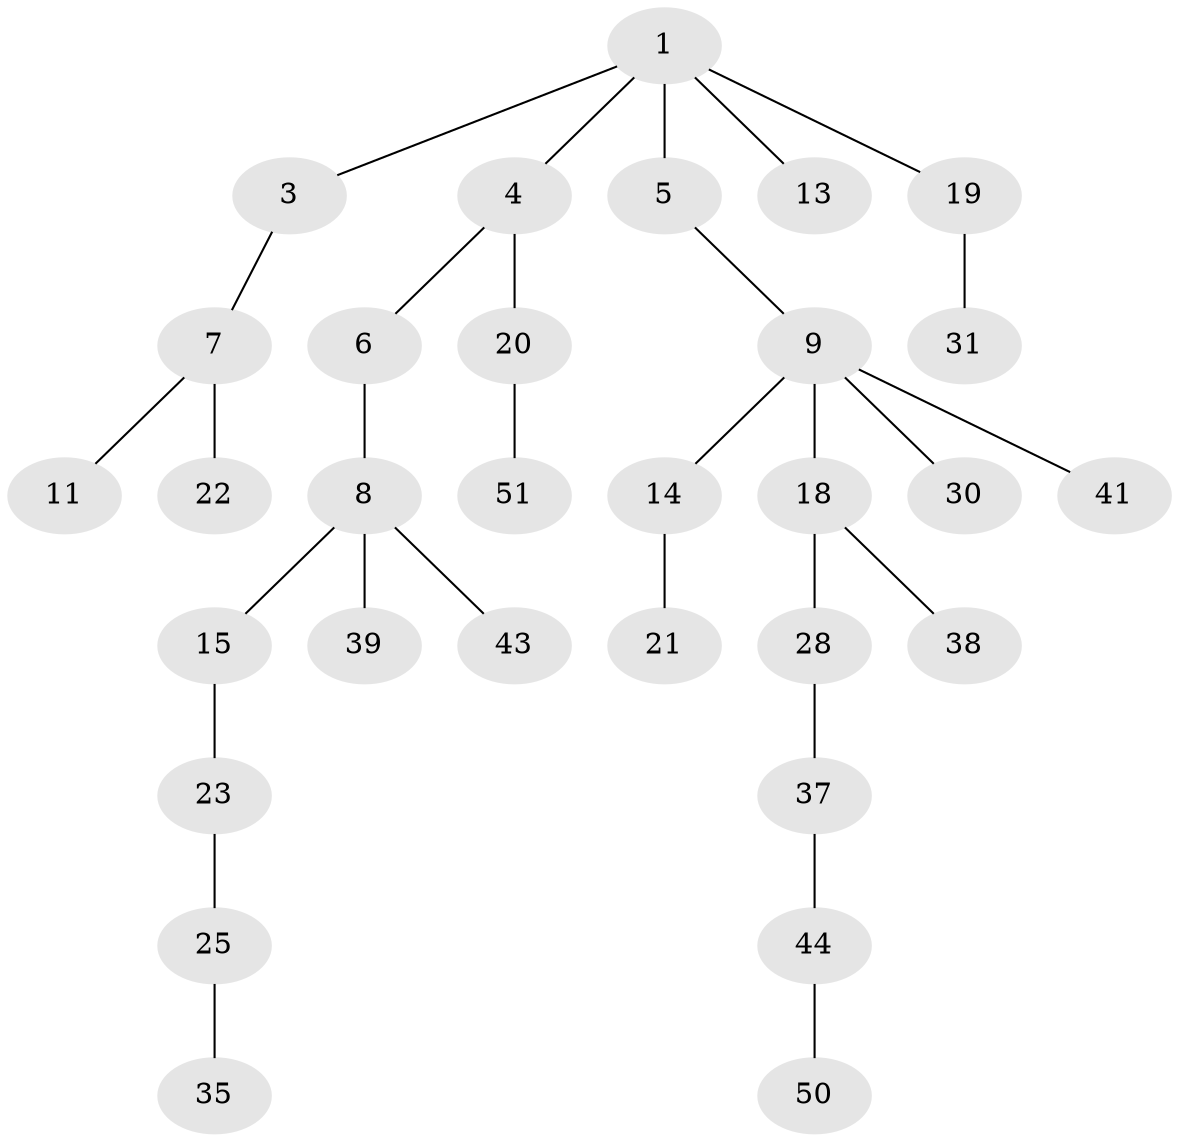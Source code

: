 // original degree distribution, {3: 0.19607843137254902, 4: 0.058823529411764705, 2: 0.3137254901960784, 5: 0.0196078431372549, 1: 0.4117647058823529}
// Generated by graph-tools (version 1.1) at 2025/11/02/27/25 16:11:28]
// undirected, 31 vertices, 30 edges
graph export_dot {
graph [start="1"]
  node [color=gray90,style=filled];
  1 [super="+2"];
  3;
  4 [super="+10"];
  5 [super="+32"];
  6;
  7 [super="+47"];
  8 [super="+16"];
  9 [super="+12"];
  11 [super="+36"];
  13 [super="+24"];
  14;
  15 [super="+17"];
  18;
  19 [super="+45"];
  20 [super="+33"];
  21 [super="+26"];
  22 [super="+27"];
  23 [super="+42"];
  25 [super="+29"];
  28 [super="+34"];
  30 [super="+49"];
  31 [super="+46"];
  35;
  37;
  38 [super="+40"];
  39;
  41;
  43;
  44 [super="+48"];
  50;
  51;
  1 -- 3;
  1 -- 13;
  1 -- 19;
  1 -- 4;
  1 -- 5;
  3 -- 7;
  4 -- 6;
  4 -- 20;
  5 -- 9;
  6 -- 8;
  7 -- 11;
  7 -- 22;
  8 -- 15;
  8 -- 39;
  8 -- 43;
  9 -- 14;
  9 -- 30;
  9 -- 41;
  9 -- 18;
  14 -- 21;
  15 -- 23;
  18 -- 28;
  18 -- 38;
  19 -- 31;
  20 -- 51;
  23 -- 25;
  25 -- 35;
  28 -- 37;
  37 -- 44;
  44 -- 50;
}
